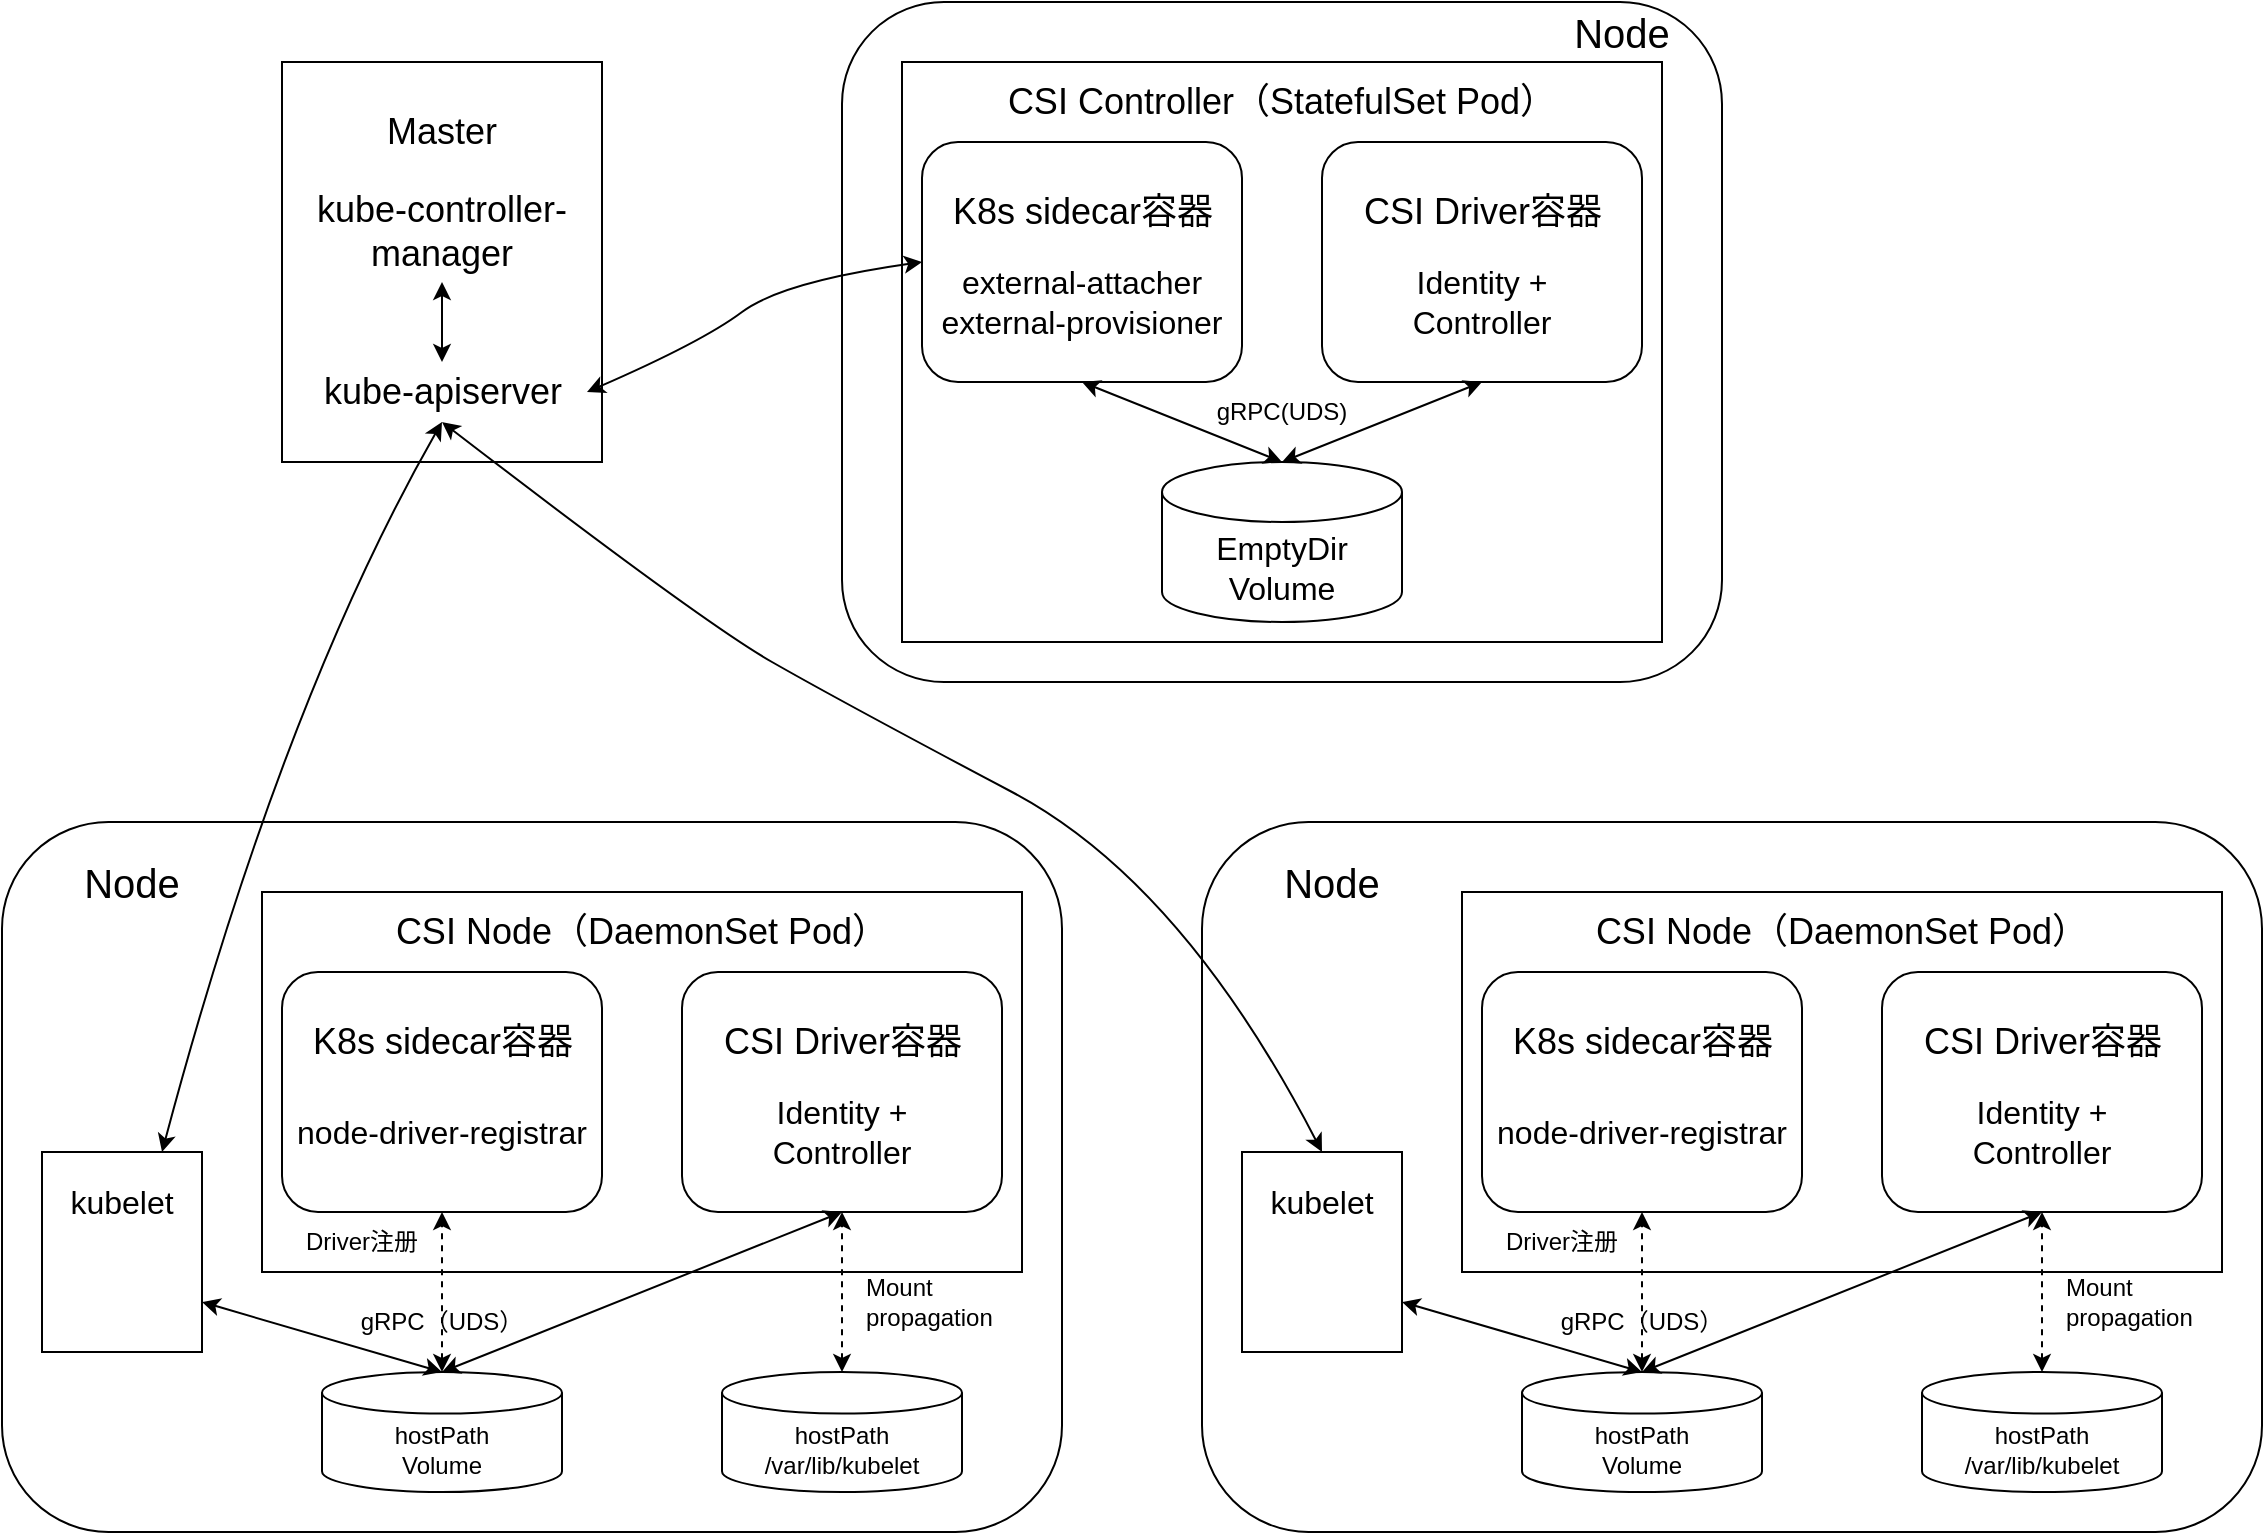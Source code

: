 <mxfile version="21.6.1" type="device">
  <diagram name="第 1 页" id="ARlS76QYv1vamU65jIVg">
    <mxGraphModel dx="1687" dy="984" grid="1" gridSize="10" guides="1" tooltips="1" connect="1" arrows="1" fold="1" page="1" pageScale="1" pageWidth="1169" pageHeight="827" math="0" shadow="0">
      <root>
        <mxCell id="0" />
        <mxCell id="1" parent="0" />
        <mxCell id="msLPiKuKzpALbgcMFC4H-7" value="" style="group" vertex="1" connectable="0" parent="1">
          <mxGeometry x="160" y="80" width="160" height="200" as="geometry" />
        </mxCell>
        <mxCell id="msLPiKuKzpALbgcMFC4H-1" value="" style="rounded=0;whiteSpace=wrap;html=1;fontSize=18;" vertex="1" parent="msLPiKuKzpALbgcMFC4H-7">
          <mxGeometry width="160" height="200" as="geometry" />
        </mxCell>
        <mxCell id="msLPiKuKzpALbgcMFC4H-2" value="Master" style="text;html=1;strokeColor=none;fillColor=none;align=center;verticalAlign=middle;whiteSpace=wrap;rounded=0;fontSize=18;" vertex="1" parent="msLPiKuKzpALbgcMFC4H-7">
          <mxGeometry x="50" y="20" width="60" height="30" as="geometry" />
        </mxCell>
        <mxCell id="msLPiKuKzpALbgcMFC4H-3" value="kube-controller-manager" style="text;html=1;strokeColor=none;fillColor=none;align=center;verticalAlign=middle;whiteSpace=wrap;rounded=0;fontSize=18;" vertex="1" parent="msLPiKuKzpALbgcMFC4H-7">
          <mxGeometry x="10" y="60" width="140" height="50" as="geometry" />
        </mxCell>
        <mxCell id="msLPiKuKzpALbgcMFC4H-5" value="kube-apiserver" style="text;html=1;strokeColor=none;fillColor=none;align=center;verticalAlign=middle;whiteSpace=wrap;rounded=0;fontSize=18;" vertex="1" parent="msLPiKuKzpALbgcMFC4H-7">
          <mxGeometry x="7.5" y="150" width="145" height="30" as="geometry" />
        </mxCell>
        <mxCell id="msLPiKuKzpALbgcMFC4H-6" value="" style="endArrow=classic;startArrow=classic;html=1;rounded=0;entryX=0.5;entryY=1;entryDx=0;entryDy=0;exitX=0.5;exitY=0;exitDx=0;exitDy=0;" edge="1" parent="msLPiKuKzpALbgcMFC4H-7" source="msLPiKuKzpALbgcMFC4H-5" target="msLPiKuKzpALbgcMFC4H-3">
          <mxGeometry width="50" height="50" relative="1" as="geometry">
            <mxPoint x="50" y="330" as="sourcePoint" />
            <mxPoint x="90" y="220" as="targetPoint" />
          </mxGeometry>
        </mxCell>
        <mxCell id="msLPiKuKzpALbgcMFC4H-27" value="" style="group" vertex="1" connectable="0" parent="1">
          <mxGeometry x="440" y="50" width="440" height="340" as="geometry" />
        </mxCell>
        <mxCell id="msLPiKuKzpALbgcMFC4H-26" value="" style="rounded=1;whiteSpace=wrap;html=1;" vertex="1" parent="msLPiKuKzpALbgcMFC4H-27">
          <mxGeometry width="440" height="340" as="geometry" />
        </mxCell>
        <mxCell id="msLPiKuKzpALbgcMFC4H-8" value="" style="rounded=0;whiteSpace=wrap;html=1;" vertex="1" parent="msLPiKuKzpALbgcMFC4H-27">
          <mxGeometry x="30" y="30" width="380" height="290" as="geometry" />
        </mxCell>
        <mxCell id="msLPiKuKzpALbgcMFC4H-13" value="" style="group" vertex="1" connectable="0" parent="msLPiKuKzpALbgcMFC4H-27">
          <mxGeometry x="40" y="70" width="235" height="120" as="geometry" />
        </mxCell>
        <mxCell id="msLPiKuKzpALbgcMFC4H-9" value="" style="rounded=1;whiteSpace=wrap;html=1;" vertex="1" parent="msLPiKuKzpALbgcMFC4H-13">
          <mxGeometry width="160" height="120" as="geometry" />
        </mxCell>
        <mxCell id="msLPiKuKzpALbgcMFC4H-10" value="K8s sidecar容器" style="text;html=1;strokeColor=none;fillColor=none;align=center;verticalAlign=middle;whiteSpace=wrap;rounded=0;fontSize=18;" vertex="1" parent="msLPiKuKzpALbgcMFC4H-13">
          <mxGeometry x="7.5" y="20" width="145" height="30" as="geometry" />
        </mxCell>
        <mxCell id="msLPiKuKzpALbgcMFC4H-12" value="external-attacher&lt;br style=&quot;font-size: 16px;&quot;&gt;external-provisioner" style="text;html=1;strokeColor=none;fillColor=none;align=center;verticalAlign=middle;whiteSpace=wrap;rounded=0;fontSize=16;" vertex="1" parent="msLPiKuKzpALbgcMFC4H-13">
          <mxGeometry y="60" width="160" height="40" as="geometry" />
        </mxCell>
        <mxCell id="msLPiKuKzpALbgcMFC4H-14" value="" style="group" vertex="1" connectable="0" parent="msLPiKuKzpALbgcMFC4H-27">
          <mxGeometry x="240" y="70" width="160" height="120" as="geometry" />
        </mxCell>
        <mxCell id="msLPiKuKzpALbgcMFC4H-15" value="" style="rounded=1;whiteSpace=wrap;html=1;" vertex="1" parent="msLPiKuKzpALbgcMFC4H-14">
          <mxGeometry width="160" height="120" as="geometry" />
        </mxCell>
        <mxCell id="msLPiKuKzpALbgcMFC4H-16" value="CSI Driver容器" style="text;html=1;strokeColor=none;fillColor=none;align=center;verticalAlign=middle;whiteSpace=wrap;rounded=0;fontSize=18;" vertex="1" parent="msLPiKuKzpALbgcMFC4H-14">
          <mxGeometry x="7.5" y="20" width="145" height="30" as="geometry" />
        </mxCell>
        <mxCell id="msLPiKuKzpALbgcMFC4H-17" value="Identity +&lt;br&gt;Controller" style="text;html=1;strokeColor=none;fillColor=none;align=center;verticalAlign=middle;whiteSpace=wrap;rounded=0;fontSize=16;" vertex="1" parent="msLPiKuKzpALbgcMFC4H-14">
          <mxGeometry y="60" width="160" height="40" as="geometry" />
        </mxCell>
        <mxCell id="msLPiKuKzpALbgcMFC4H-18" value="EmptyDir&lt;br style=&quot;font-size: 16px;&quot;&gt;Volume" style="shape=cylinder3;whiteSpace=wrap;html=1;boundedLbl=1;backgroundOutline=1;size=15;fontSize=16;" vertex="1" parent="msLPiKuKzpALbgcMFC4H-27">
          <mxGeometry x="160" y="230" width="120" height="80" as="geometry" />
        </mxCell>
        <mxCell id="msLPiKuKzpALbgcMFC4H-20" value="" style="endArrow=classic;startArrow=classic;html=1;rounded=0;entryX=0.5;entryY=1;entryDx=0;entryDy=0;exitX=0.5;exitY=0;exitDx=0;exitDy=0;exitPerimeter=0;" edge="1" parent="msLPiKuKzpALbgcMFC4H-27" source="msLPiKuKzpALbgcMFC4H-18" target="msLPiKuKzpALbgcMFC4H-9">
          <mxGeometry width="50" height="50" relative="1" as="geometry">
            <mxPoint x="-20" y="270" as="sourcePoint" />
            <mxPoint x="30" y="220" as="targetPoint" />
          </mxGeometry>
        </mxCell>
        <mxCell id="msLPiKuKzpALbgcMFC4H-22" value="" style="endArrow=classic;startArrow=classic;html=1;rounded=0;entryX=0.5;entryY=1;entryDx=0;entryDy=0;exitX=0.5;exitY=0;exitDx=0;exitDy=0;exitPerimeter=0;" edge="1" parent="msLPiKuKzpALbgcMFC4H-27" source="msLPiKuKzpALbgcMFC4H-18" target="msLPiKuKzpALbgcMFC4H-15">
          <mxGeometry width="50" height="50" relative="1" as="geometry">
            <mxPoint x="410" y="290" as="sourcePoint" />
            <mxPoint x="460" y="240" as="targetPoint" />
          </mxGeometry>
        </mxCell>
        <mxCell id="msLPiKuKzpALbgcMFC4H-23" value="gRPC(UDS)" style="text;html=1;strokeColor=none;fillColor=none;align=center;verticalAlign=middle;whiteSpace=wrap;rounded=0;" vertex="1" parent="msLPiKuKzpALbgcMFC4H-27">
          <mxGeometry x="160" y="190" width="120" height="30" as="geometry" />
        </mxCell>
        <mxCell id="msLPiKuKzpALbgcMFC4H-24" value="CSI Controller（StatefulSet Pod）" style="text;html=1;strokeColor=none;fillColor=none;align=center;verticalAlign=middle;whiteSpace=wrap;rounded=0;fontSize=18;" vertex="1" parent="msLPiKuKzpALbgcMFC4H-27">
          <mxGeometry x="80" y="30" width="280" height="40" as="geometry" />
        </mxCell>
        <mxCell id="msLPiKuKzpALbgcMFC4H-25" value="Node" style="text;html=1;strokeColor=none;fillColor=none;align=center;verticalAlign=middle;whiteSpace=wrap;rounded=0;fontSize=20;" vertex="1" parent="msLPiKuKzpALbgcMFC4H-27">
          <mxGeometry x="360" width="60" height="30" as="geometry" />
        </mxCell>
        <mxCell id="msLPiKuKzpALbgcMFC4H-28" value="" style="curved=1;endArrow=classic;html=1;rounded=0;startArrow=classic;startFill=1;entryX=1;entryY=0.5;entryDx=0;entryDy=0;exitX=0;exitY=0;exitDx=0;exitDy=0;" edge="1" parent="1" source="msLPiKuKzpALbgcMFC4H-12" target="msLPiKuKzpALbgcMFC4H-5">
          <mxGeometry width="50" height="50" relative="1" as="geometry">
            <mxPoint x="430" y="310" as="sourcePoint" />
            <mxPoint x="350" y="230" as="targetPoint" />
            <Array as="points">
              <mxPoint x="410" y="190" />
              <mxPoint x="370" y="220" />
            </Array>
          </mxGeometry>
        </mxCell>
        <mxCell id="msLPiKuKzpALbgcMFC4H-58" value="" style="group" vertex="1" connectable="0" parent="1">
          <mxGeometry x="20" y="460" width="530" height="355" as="geometry" />
        </mxCell>
        <mxCell id="msLPiKuKzpALbgcMFC4H-57" value="" style="rounded=1;whiteSpace=wrap;html=1;" vertex="1" parent="msLPiKuKzpALbgcMFC4H-58">
          <mxGeometry width="530" height="355" as="geometry" />
        </mxCell>
        <mxCell id="msLPiKuKzpALbgcMFC4H-41" value="" style="rounded=0;whiteSpace=wrap;html=1;" vertex="1" parent="msLPiKuKzpALbgcMFC4H-58">
          <mxGeometry x="130" y="35" width="380" height="190" as="geometry" />
        </mxCell>
        <mxCell id="msLPiKuKzpALbgcMFC4H-29" value="" style="group" vertex="1" connectable="0" parent="msLPiKuKzpALbgcMFC4H-58">
          <mxGeometry x="140" y="75" width="160" height="120" as="geometry" />
        </mxCell>
        <mxCell id="msLPiKuKzpALbgcMFC4H-30" value="" style="rounded=1;whiteSpace=wrap;html=1;" vertex="1" parent="msLPiKuKzpALbgcMFC4H-29">
          <mxGeometry width="160" height="120" as="geometry" />
        </mxCell>
        <mxCell id="msLPiKuKzpALbgcMFC4H-31" value="K8s sidecar容器" style="text;html=1;strokeColor=none;fillColor=none;align=center;verticalAlign=middle;whiteSpace=wrap;rounded=0;fontSize=18;" vertex="1" parent="msLPiKuKzpALbgcMFC4H-29">
          <mxGeometry x="7.5" y="20" width="145" height="30" as="geometry" />
        </mxCell>
        <mxCell id="msLPiKuKzpALbgcMFC4H-32" value="node-driver-registrar" style="text;html=1;strokeColor=none;fillColor=none;align=center;verticalAlign=middle;whiteSpace=wrap;rounded=0;fontSize=16;" vertex="1" parent="msLPiKuKzpALbgcMFC4H-29">
          <mxGeometry y="60" width="160" height="40" as="geometry" />
        </mxCell>
        <mxCell id="msLPiKuKzpALbgcMFC4H-37" value="" style="group" vertex="1" connectable="0" parent="msLPiKuKzpALbgcMFC4H-58">
          <mxGeometry x="340" y="75" width="160" height="120" as="geometry" />
        </mxCell>
        <mxCell id="msLPiKuKzpALbgcMFC4H-38" value="" style="rounded=1;whiteSpace=wrap;html=1;" vertex="1" parent="msLPiKuKzpALbgcMFC4H-37">
          <mxGeometry width="160" height="120" as="geometry" />
        </mxCell>
        <mxCell id="msLPiKuKzpALbgcMFC4H-39" value="CSI Driver容器" style="text;html=1;strokeColor=none;fillColor=none;align=center;verticalAlign=middle;whiteSpace=wrap;rounded=0;fontSize=18;" vertex="1" parent="msLPiKuKzpALbgcMFC4H-37">
          <mxGeometry x="7.5" y="20" width="145" height="30" as="geometry" />
        </mxCell>
        <mxCell id="msLPiKuKzpALbgcMFC4H-40" value="Identity +&lt;br&gt;Controller" style="text;html=1;strokeColor=none;fillColor=none;align=center;verticalAlign=middle;whiteSpace=wrap;rounded=0;fontSize=16;" vertex="1" parent="msLPiKuKzpALbgcMFC4H-37">
          <mxGeometry y="60" width="160" height="40" as="geometry" />
        </mxCell>
        <mxCell id="msLPiKuKzpALbgcMFC4H-43" value="CSI Node（DaemonSet Pod）" style="text;html=1;strokeColor=none;fillColor=none;align=center;verticalAlign=middle;whiteSpace=wrap;rounded=0;fontSize=18;" vertex="1" parent="msLPiKuKzpALbgcMFC4H-58">
          <mxGeometry x="180" y="35" width="280" height="40" as="geometry" />
        </mxCell>
        <mxCell id="msLPiKuKzpALbgcMFC4H-44" value="hostPath&lt;br&gt;Volume" style="shape=cylinder3;whiteSpace=wrap;html=1;boundedLbl=1;backgroundOutline=1;size=10.4;" vertex="1" parent="msLPiKuKzpALbgcMFC4H-58">
          <mxGeometry x="160" y="275" width="120" height="60" as="geometry" />
        </mxCell>
        <mxCell id="msLPiKuKzpALbgcMFC4H-45" value="hostPath&lt;br&gt;/var/lib/kubelet" style="shape=cylinder3;whiteSpace=wrap;html=1;boundedLbl=1;backgroundOutline=1;size=10.4;" vertex="1" parent="msLPiKuKzpALbgcMFC4H-58">
          <mxGeometry x="360" y="275" width="120" height="60" as="geometry" />
        </mxCell>
        <mxCell id="msLPiKuKzpALbgcMFC4H-46" value="" style="endArrow=classic;startArrow=classic;html=1;rounded=0;entryX=0.5;entryY=1;entryDx=0;entryDy=0;exitX=0.5;exitY=0;exitDx=0;exitDy=0;exitPerimeter=0;dashed=1;" edge="1" parent="msLPiKuKzpALbgcMFC4H-58" source="msLPiKuKzpALbgcMFC4H-44" target="msLPiKuKzpALbgcMFC4H-30">
          <mxGeometry width="50" height="50" relative="1" as="geometry">
            <mxPoint x="190" y="275" as="sourcePoint" />
            <mxPoint x="240" y="225" as="targetPoint" />
          </mxGeometry>
        </mxCell>
        <mxCell id="msLPiKuKzpALbgcMFC4H-47" value="" style="endArrow=classic;startArrow=classic;html=1;rounded=0;entryX=0.5;entryY=1;entryDx=0;entryDy=0;exitX=0.5;exitY=0;exitDx=0;exitDy=0;exitPerimeter=0;dashed=1;" edge="1" parent="msLPiKuKzpALbgcMFC4H-58" source="msLPiKuKzpALbgcMFC4H-45" target="msLPiKuKzpALbgcMFC4H-38">
          <mxGeometry width="50" height="50" relative="1" as="geometry">
            <mxPoint x="370" y="285" as="sourcePoint" />
            <mxPoint x="420" y="235" as="targetPoint" />
          </mxGeometry>
        </mxCell>
        <mxCell id="msLPiKuKzpALbgcMFC4H-48" value="Driver注册" style="text;html=1;strokeColor=none;fillColor=none;align=center;verticalAlign=middle;whiteSpace=wrap;rounded=0;" vertex="1" parent="msLPiKuKzpALbgcMFC4H-58">
          <mxGeometry x="150" y="195" width="60" height="30" as="geometry" />
        </mxCell>
        <mxCell id="msLPiKuKzpALbgcMFC4H-49" value="Mount&lt;br&gt;propagation" style="text;html=1;strokeColor=none;fillColor=none;align=left;verticalAlign=middle;whiteSpace=wrap;rounded=0;" vertex="1" parent="msLPiKuKzpALbgcMFC4H-58">
          <mxGeometry x="430" y="225" width="70" height="30" as="geometry" />
        </mxCell>
        <mxCell id="msLPiKuKzpALbgcMFC4H-50" value="" style="endArrow=classic;startArrow=classic;html=1;rounded=0;entryX=0.5;entryY=1;entryDx=0;entryDy=0;exitX=0.5;exitY=0;exitDx=0;exitDy=0;exitPerimeter=0;" edge="1" parent="msLPiKuKzpALbgcMFC4H-58" source="msLPiKuKzpALbgcMFC4H-44" target="msLPiKuKzpALbgcMFC4H-38">
          <mxGeometry width="50" height="50" relative="1" as="geometry">
            <mxPoint x="270" y="285" as="sourcePoint" />
            <mxPoint x="320" y="235" as="targetPoint" />
          </mxGeometry>
        </mxCell>
        <mxCell id="msLPiKuKzpALbgcMFC4H-53" value="" style="endArrow=classic;startArrow=classic;html=1;rounded=0;entryX=0.25;entryY=1;entryDx=0;entryDy=0;exitX=0.5;exitY=0;exitDx=0;exitDy=0;exitPerimeter=0;" edge="1" parent="msLPiKuKzpALbgcMFC4H-58" source="msLPiKuKzpALbgcMFC4H-44" target="msLPiKuKzpALbgcMFC4H-51">
          <mxGeometry width="50" height="50" relative="1" as="geometry">
            <mxPoint x="120" y="295" as="sourcePoint" />
            <mxPoint x="170" y="245" as="targetPoint" />
          </mxGeometry>
        </mxCell>
        <mxCell id="msLPiKuKzpALbgcMFC4H-54" value="" style="group" vertex="1" connectable="0" parent="msLPiKuKzpALbgcMFC4H-58">
          <mxGeometry x="20" y="165" width="80" height="100" as="geometry" />
        </mxCell>
        <mxCell id="msLPiKuKzpALbgcMFC4H-51" value="" style="rounded=0;whiteSpace=wrap;html=1;rotation=-90;" vertex="1" parent="msLPiKuKzpALbgcMFC4H-54">
          <mxGeometry x="-10" y="10" width="100" height="80" as="geometry" />
        </mxCell>
        <mxCell id="msLPiKuKzpALbgcMFC4H-52" value="kubelet" style="text;html=1;strokeColor=none;fillColor=none;align=center;verticalAlign=middle;whiteSpace=wrap;rounded=0;fontSize=16;" vertex="1" parent="msLPiKuKzpALbgcMFC4H-54">
          <mxGeometry x="10" y="10" width="60" height="30" as="geometry" />
        </mxCell>
        <mxCell id="msLPiKuKzpALbgcMFC4H-55" value="gRPC（UDS）" style="text;html=1;strokeColor=none;fillColor=none;align=center;verticalAlign=middle;whiteSpace=wrap;rounded=0;" vertex="1" parent="msLPiKuKzpALbgcMFC4H-58">
          <mxGeometry x="170" y="235" width="100" height="30" as="geometry" />
        </mxCell>
        <mxCell id="msLPiKuKzpALbgcMFC4H-56" value="Node" style="text;html=1;strokeColor=none;fillColor=none;align=center;verticalAlign=middle;whiteSpace=wrap;rounded=0;fontSize=20;" vertex="1" parent="msLPiKuKzpALbgcMFC4H-58">
          <mxGeometry x="20" y="15" width="90" height="30" as="geometry" />
        </mxCell>
        <mxCell id="msLPiKuKzpALbgcMFC4H-59" value="" style="group" vertex="1" connectable="0" parent="1">
          <mxGeometry x="620" y="460" width="530" height="355" as="geometry" />
        </mxCell>
        <mxCell id="msLPiKuKzpALbgcMFC4H-60" value="" style="rounded=1;whiteSpace=wrap;html=1;" vertex="1" parent="msLPiKuKzpALbgcMFC4H-59">
          <mxGeometry width="530" height="355" as="geometry" />
        </mxCell>
        <mxCell id="msLPiKuKzpALbgcMFC4H-61" value="" style="rounded=0;whiteSpace=wrap;html=1;" vertex="1" parent="msLPiKuKzpALbgcMFC4H-59">
          <mxGeometry x="130" y="35" width="380" height="190" as="geometry" />
        </mxCell>
        <mxCell id="msLPiKuKzpALbgcMFC4H-62" value="" style="group" vertex="1" connectable="0" parent="msLPiKuKzpALbgcMFC4H-59">
          <mxGeometry x="140" y="75" width="160" height="120" as="geometry" />
        </mxCell>
        <mxCell id="msLPiKuKzpALbgcMFC4H-63" value="" style="rounded=1;whiteSpace=wrap;html=1;" vertex="1" parent="msLPiKuKzpALbgcMFC4H-62">
          <mxGeometry width="160" height="120" as="geometry" />
        </mxCell>
        <mxCell id="msLPiKuKzpALbgcMFC4H-64" value="K8s sidecar容器" style="text;html=1;strokeColor=none;fillColor=none;align=center;verticalAlign=middle;whiteSpace=wrap;rounded=0;fontSize=18;" vertex="1" parent="msLPiKuKzpALbgcMFC4H-62">
          <mxGeometry x="7.5" y="20" width="145" height="30" as="geometry" />
        </mxCell>
        <mxCell id="msLPiKuKzpALbgcMFC4H-65" value="node-driver-registrar" style="text;html=1;strokeColor=none;fillColor=none;align=center;verticalAlign=middle;whiteSpace=wrap;rounded=0;fontSize=16;" vertex="1" parent="msLPiKuKzpALbgcMFC4H-62">
          <mxGeometry y="60" width="160" height="40" as="geometry" />
        </mxCell>
        <mxCell id="msLPiKuKzpALbgcMFC4H-66" value="" style="group" vertex="1" connectable="0" parent="msLPiKuKzpALbgcMFC4H-59">
          <mxGeometry x="340" y="75" width="160" height="120" as="geometry" />
        </mxCell>
        <mxCell id="msLPiKuKzpALbgcMFC4H-67" value="" style="rounded=1;whiteSpace=wrap;html=1;" vertex="1" parent="msLPiKuKzpALbgcMFC4H-66">
          <mxGeometry width="160" height="120" as="geometry" />
        </mxCell>
        <mxCell id="msLPiKuKzpALbgcMFC4H-68" value="CSI Driver容器" style="text;html=1;strokeColor=none;fillColor=none;align=center;verticalAlign=middle;whiteSpace=wrap;rounded=0;fontSize=18;" vertex="1" parent="msLPiKuKzpALbgcMFC4H-66">
          <mxGeometry x="7.5" y="20" width="145" height="30" as="geometry" />
        </mxCell>
        <mxCell id="msLPiKuKzpALbgcMFC4H-69" value="Identity +&lt;br&gt;Controller" style="text;html=1;strokeColor=none;fillColor=none;align=center;verticalAlign=middle;whiteSpace=wrap;rounded=0;fontSize=16;" vertex="1" parent="msLPiKuKzpALbgcMFC4H-66">
          <mxGeometry y="60" width="160" height="40" as="geometry" />
        </mxCell>
        <mxCell id="msLPiKuKzpALbgcMFC4H-70" value="CSI Node（DaemonSet Pod）" style="text;html=1;strokeColor=none;fillColor=none;align=center;verticalAlign=middle;whiteSpace=wrap;rounded=0;fontSize=18;" vertex="1" parent="msLPiKuKzpALbgcMFC4H-59">
          <mxGeometry x="180" y="35" width="280" height="40" as="geometry" />
        </mxCell>
        <mxCell id="msLPiKuKzpALbgcMFC4H-71" value="hostPath&lt;br&gt;Volume" style="shape=cylinder3;whiteSpace=wrap;html=1;boundedLbl=1;backgroundOutline=1;size=10.4;" vertex="1" parent="msLPiKuKzpALbgcMFC4H-59">
          <mxGeometry x="160" y="275" width="120" height="60" as="geometry" />
        </mxCell>
        <mxCell id="msLPiKuKzpALbgcMFC4H-72" value="hostPath&lt;br&gt;/var/lib/kubelet" style="shape=cylinder3;whiteSpace=wrap;html=1;boundedLbl=1;backgroundOutline=1;size=10.4;" vertex="1" parent="msLPiKuKzpALbgcMFC4H-59">
          <mxGeometry x="360" y="275" width="120" height="60" as="geometry" />
        </mxCell>
        <mxCell id="msLPiKuKzpALbgcMFC4H-73" value="" style="endArrow=classic;startArrow=classic;html=1;rounded=0;entryX=0.5;entryY=1;entryDx=0;entryDy=0;exitX=0.5;exitY=0;exitDx=0;exitDy=0;exitPerimeter=0;dashed=1;" edge="1" parent="msLPiKuKzpALbgcMFC4H-59" source="msLPiKuKzpALbgcMFC4H-71" target="msLPiKuKzpALbgcMFC4H-63">
          <mxGeometry width="50" height="50" relative="1" as="geometry">
            <mxPoint x="190" y="275" as="sourcePoint" />
            <mxPoint x="240" y="225" as="targetPoint" />
          </mxGeometry>
        </mxCell>
        <mxCell id="msLPiKuKzpALbgcMFC4H-74" value="" style="endArrow=classic;startArrow=classic;html=1;rounded=0;entryX=0.5;entryY=1;entryDx=0;entryDy=0;exitX=0.5;exitY=0;exitDx=0;exitDy=0;exitPerimeter=0;dashed=1;" edge="1" parent="msLPiKuKzpALbgcMFC4H-59" source="msLPiKuKzpALbgcMFC4H-72" target="msLPiKuKzpALbgcMFC4H-67">
          <mxGeometry width="50" height="50" relative="1" as="geometry">
            <mxPoint x="370" y="285" as="sourcePoint" />
            <mxPoint x="420" y="235" as="targetPoint" />
          </mxGeometry>
        </mxCell>
        <mxCell id="msLPiKuKzpALbgcMFC4H-75" value="Driver注册" style="text;html=1;strokeColor=none;fillColor=none;align=center;verticalAlign=middle;whiteSpace=wrap;rounded=0;" vertex="1" parent="msLPiKuKzpALbgcMFC4H-59">
          <mxGeometry x="150" y="195" width="60" height="30" as="geometry" />
        </mxCell>
        <mxCell id="msLPiKuKzpALbgcMFC4H-76" value="Mount&lt;br&gt;propagation" style="text;html=1;strokeColor=none;fillColor=none;align=left;verticalAlign=middle;whiteSpace=wrap;rounded=0;" vertex="1" parent="msLPiKuKzpALbgcMFC4H-59">
          <mxGeometry x="430" y="225" width="70" height="30" as="geometry" />
        </mxCell>
        <mxCell id="msLPiKuKzpALbgcMFC4H-77" value="" style="endArrow=classic;startArrow=classic;html=1;rounded=0;entryX=0.5;entryY=1;entryDx=0;entryDy=0;exitX=0.5;exitY=0;exitDx=0;exitDy=0;exitPerimeter=0;" edge="1" parent="msLPiKuKzpALbgcMFC4H-59" source="msLPiKuKzpALbgcMFC4H-71" target="msLPiKuKzpALbgcMFC4H-67">
          <mxGeometry width="50" height="50" relative="1" as="geometry">
            <mxPoint x="270" y="285" as="sourcePoint" />
            <mxPoint x="320" y="235" as="targetPoint" />
          </mxGeometry>
        </mxCell>
        <mxCell id="msLPiKuKzpALbgcMFC4H-78" value="" style="endArrow=classic;startArrow=classic;html=1;rounded=0;entryX=0.25;entryY=1;entryDx=0;entryDy=0;exitX=0.5;exitY=0;exitDx=0;exitDy=0;exitPerimeter=0;" edge="1" parent="msLPiKuKzpALbgcMFC4H-59" source="msLPiKuKzpALbgcMFC4H-71" target="msLPiKuKzpALbgcMFC4H-80">
          <mxGeometry width="50" height="50" relative="1" as="geometry">
            <mxPoint x="120" y="295" as="sourcePoint" />
            <mxPoint x="170" y="245" as="targetPoint" />
          </mxGeometry>
        </mxCell>
        <mxCell id="msLPiKuKzpALbgcMFC4H-79" value="" style="group" vertex="1" connectable="0" parent="msLPiKuKzpALbgcMFC4H-59">
          <mxGeometry x="20" y="165" width="80" height="100" as="geometry" />
        </mxCell>
        <mxCell id="msLPiKuKzpALbgcMFC4H-80" value="" style="rounded=0;whiteSpace=wrap;html=1;rotation=-90;" vertex="1" parent="msLPiKuKzpALbgcMFC4H-79">
          <mxGeometry x="-10" y="10" width="100" height="80" as="geometry" />
        </mxCell>
        <mxCell id="msLPiKuKzpALbgcMFC4H-81" value="kubelet" style="text;html=1;strokeColor=none;fillColor=none;align=center;verticalAlign=middle;whiteSpace=wrap;rounded=0;fontSize=16;" vertex="1" parent="msLPiKuKzpALbgcMFC4H-79">
          <mxGeometry x="10" y="10" width="60" height="30" as="geometry" />
        </mxCell>
        <mxCell id="msLPiKuKzpALbgcMFC4H-82" value="gRPC（UDS）" style="text;html=1;strokeColor=none;fillColor=none;align=center;verticalAlign=middle;whiteSpace=wrap;rounded=0;" vertex="1" parent="msLPiKuKzpALbgcMFC4H-59">
          <mxGeometry x="170" y="235" width="100" height="30" as="geometry" />
        </mxCell>
        <mxCell id="msLPiKuKzpALbgcMFC4H-83" value="Node" style="text;html=1;strokeColor=none;fillColor=none;align=center;verticalAlign=middle;whiteSpace=wrap;rounded=0;fontSize=20;" vertex="1" parent="msLPiKuKzpALbgcMFC4H-59">
          <mxGeometry x="20" y="15" width="90" height="30" as="geometry" />
        </mxCell>
        <mxCell id="msLPiKuKzpALbgcMFC4H-84" value="" style="curved=1;endArrow=classic;html=1;rounded=0;startArrow=classic;startFill=1;entryX=1;entryY=0.75;entryDx=0;entryDy=0;exitX=0.5;exitY=1;exitDx=0;exitDy=0;" edge="1" parent="1" source="msLPiKuKzpALbgcMFC4H-5" target="msLPiKuKzpALbgcMFC4H-51">
          <mxGeometry width="50" height="50" relative="1" as="geometry">
            <mxPoint x="217" y="340" as="sourcePoint" />
            <mxPoint x="50" y="405" as="targetPoint" />
            <Array as="points">
              <mxPoint x="160" y="400" />
            </Array>
          </mxGeometry>
        </mxCell>
        <mxCell id="msLPiKuKzpALbgcMFC4H-85" value="" style="curved=1;endArrow=classic;html=1;rounded=0;startArrow=classic;startFill=1;entryX=0.5;entryY=1;entryDx=0;entryDy=0;exitX=1;exitY=0.5;exitDx=0;exitDy=0;" edge="1" parent="1" source="msLPiKuKzpALbgcMFC4H-80" target="msLPiKuKzpALbgcMFC4H-5">
          <mxGeometry width="50" height="50" relative="1" as="geometry">
            <mxPoint x="417" y="340" as="sourcePoint" />
            <mxPoint x="250" y="405" as="targetPoint" />
            <Array as="points">
              <mxPoint x="610" y="490" />
              <mxPoint x="440" y="400" />
              <mxPoint x="370" y="360" />
            </Array>
          </mxGeometry>
        </mxCell>
      </root>
    </mxGraphModel>
  </diagram>
</mxfile>
